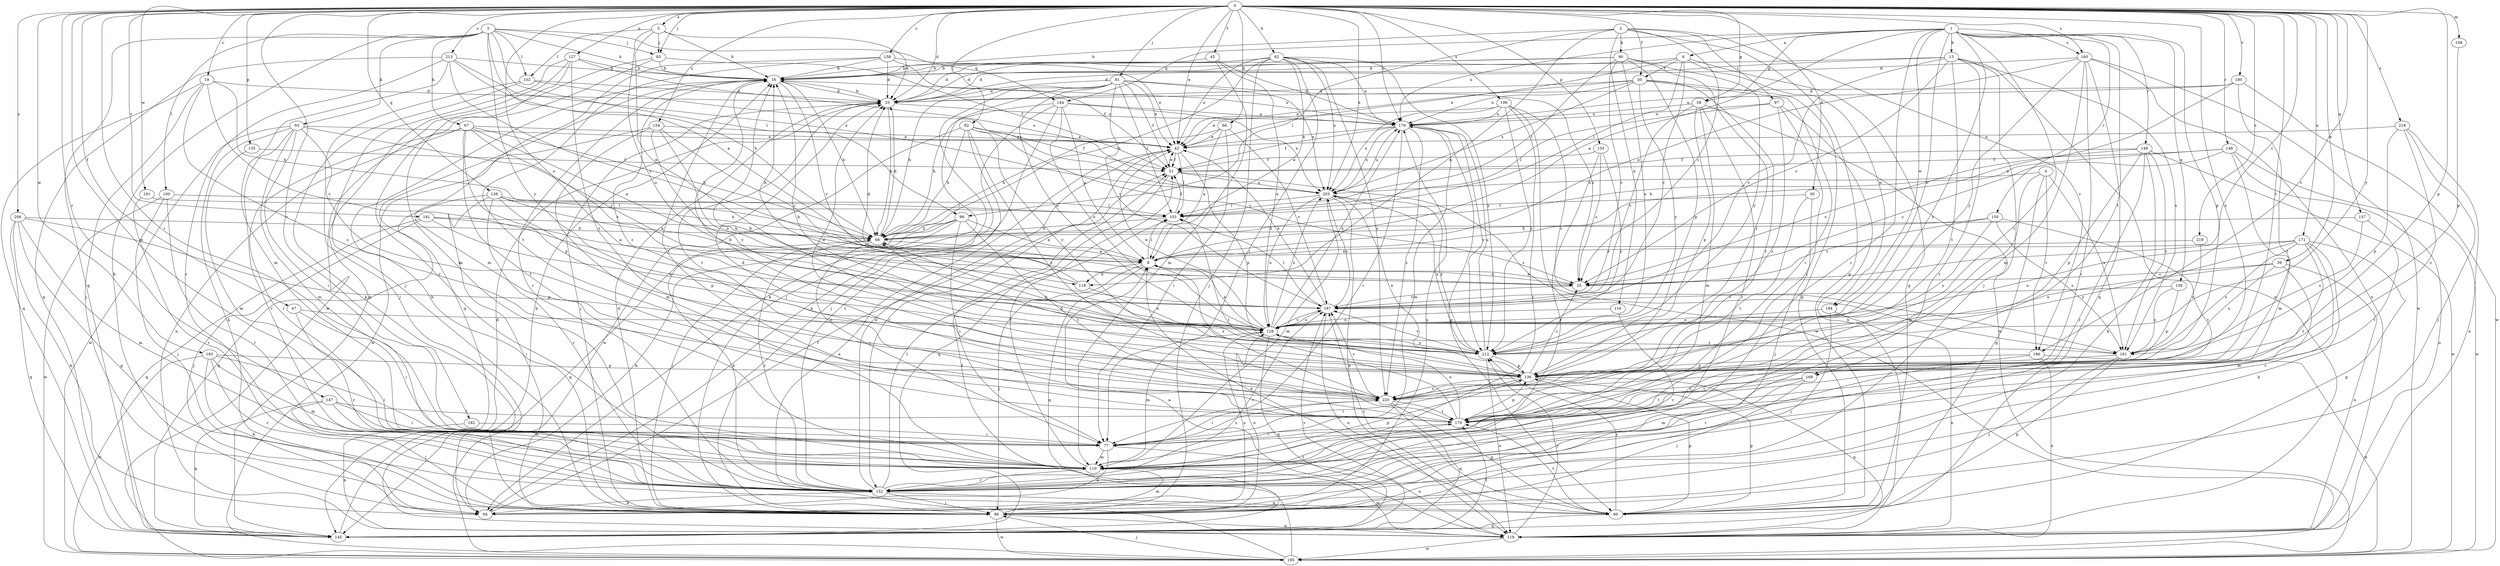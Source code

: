 strict digraph  {
0;
1;
2;
3;
4;
5;
6;
8;
13;
16;
19;
25;
30;
33;
39;
42;
45;
47;
50;
51;
58;
60;
62;
66;
67;
68;
77;
81;
82;
85;
86;
90;
93;
94;
97;
99;
100;
102;
103;
108;
110;
116;
118;
119;
127;
128;
133;
135;
136;
137;
138;
139;
144;
145;
147;
148;
149;
150;
152;
154;
158;
160;
161;
169;
170;
171;
179;
180;
181;
182;
186;
187;
191;
193;
194;
195;
196;
203;
206;
212;
213;
218;
219;
220;
0 -> 5  [label=a];
0 -> 19  [label=c];
0 -> 25  [label=c];
0 -> 30  [label=d];
0 -> 33  [label=d];
0 -> 39  [label=e];
0 -> 42  [label=e];
0 -> 45  [label=f];
0 -> 47  [label=f];
0 -> 50  [label=f];
0 -> 58  [label=g];
0 -> 62  [label=h];
0 -> 66  [label=h];
0 -> 77  [label=i];
0 -> 81  [label=j];
0 -> 82  [label=j];
0 -> 85  [label=j];
0 -> 108  [label=m];
0 -> 110  [label=m];
0 -> 127  [label=o];
0 -> 128  [label=o];
0 -> 133  [label=p];
0 -> 135  [label=p];
0 -> 136  [label=p];
0 -> 137  [label=q];
0 -> 138  [label=q];
0 -> 147  [label=r];
0 -> 148  [label=r];
0 -> 154  [label=s];
0 -> 158  [label=s];
0 -> 160  [label=s];
0 -> 169  [label=t];
0 -> 171  [label=u];
0 -> 179  [label=u];
0 -> 180  [label=v];
0 -> 181  [label=v];
0 -> 182  [label=v];
0 -> 186  [label=v];
0 -> 191  [label=w];
0 -> 193  [label=w];
0 -> 196  [label=x];
0 -> 203  [label=x];
0 -> 206  [label=y];
0 -> 212  [label=y];
0 -> 213  [label=z];
0 -> 218  [label=z];
0 -> 219  [label=z];
0 -> 220  [label=z];
1 -> 6  [label=a];
1 -> 8  [label=a];
1 -> 13  [label=b];
1 -> 58  [label=g];
1 -> 128  [label=o];
1 -> 136  [label=p];
1 -> 139  [label=q];
1 -> 144  [label=q];
1 -> 149  [label=r];
1 -> 150  [label=r];
1 -> 152  [label=r];
1 -> 160  [label=s];
1 -> 169  [label=t];
1 -> 170  [label=t];
1 -> 179  [label=u];
1 -> 194  [label=w];
1 -> 220  [label=z];
2 -> 16  [label=b];
2 -> 25  [label=c];
2 -> 60  [label=g];
2 -> 90  [label=k];
2 -> 97  [label=l];
2 -> 99  [label=l];
2 -> 116  [label=n];
2 -> 118  [label=n];
2 -> 186  [label=v];
3 -> 8  [label=a];
3 -> 16  [label=b];
3 -> 67  [label=h];
3 -> 85  [label=j];
3 -> 93  [label=k];
3 -> 94  [label=k];
3 -> 99  [label=l];
3 -> 100  [label=l];
3 -> 102  [label=l];
3 -> 144  [label=q];
3 -> 145  [label=q];
3 -> 212  [label=y];
4 -> 60  [label=g];
4 -> 110  [label=m];
4 -> 161  [label=s];
4 -> 186  [label=v];
4 -> 203  [label=x];
5 -> 16  [label=b];
5 -> 33  [label=d];
5 -> 85  [label=j];
5 -> 102  [label=l];
5 -> 118  [label=n];
5 -> 128  [label=o];
6 -> 33  [label=d];
6 -> 42  [label=e];
6 -> 50  [label=f];
6 -> 60  [label=g];
6 -> 103  [label=l];
6 -> 187  [label=v];
6 -> 194  [label=w];
8 -> 25  [label=c];
8 -> 86  [label=j];
8 -> 103  [label=l];
8 -> 118  [label=n];
8 -> 145  [label=q];
8 -> 220  [label=z];
13 -> 16  [label=b];
13 -> 25  [label=c];
13 -> 33  [label=d];
13 -> 86  [label=j];
13 -> 119  [label=n];
13 -> 152  [label=r];
13 -> 161  [label=s];
13 -> 170  [label=t];
13 -> 187  [label=v];
16 -> 33  [label=d];
16 -> 68  [label=h];
16 -> 145  [label=q];
16 -> 152  [label=r];
16 -> 170  [label=t];
16 -> 179  [label=u];
16 -> 187  [label=v];
16 -> 220  [label=z];
19 -> 33  [label=d];
19 -> 68  [label=h];
19 -> 86  [label=j];
19 -> 145  [label=q];
19 -> 187  [label=v];
19 -> 220  [label=z];
25 -> 8  [label=a];
25 -> 187  [label=v];
30 -> 86  [label=j];
30 -> 103  [label=l];
30 -> 170  [label=t];
33 -> 16  [label=b];
33 -> 68  [label=h];
33 -> 86  [label=j];
33 -> 170  [label=t];
33 -> 179  [label=u];
39 -> 25  [label=c];
39 -> 110  [label=m];
39 -> 119  [label=n];
39 -> 128  [label=o];
39 -> 161  [label=s];
42 -> 51  [label=f];
42 -> 103  [label=l];
42 -> 136  [label=p];
42 -> 152  [label=r];
45 -> 16  [label=b];
45 -> 110  [label=m];
45 -> 128  [label=o];
45 -> 179  [label=u];
47 -> 77  [label=i];
47 -> 128  [label=o];
47 -> 152  [label=r];
50 -> 33  [label=d];
50 -> 42  [label=e];
50 -> 60  [label=g];
50 -> 77  [label=i];
50 -> 170  [label=t];
50 -> 179  [label=u];
50 -> 203  [label=x];
50 -> 212  [label=y];
51 -> 42  [label=e];
51 -> 145  [label=q];
51 -> 161  [label=s];
51 -> 203  [label=x];
58 -> 110  [label=m];
58 -> 136  [label=p];
58 -> 152  [label=r];
58 -> 179  [label=u];
58 -> 187  [label=v];
58 -> 195  [label=w];
60 -> 8  [label=a];
60 -> 136  [label=p];
60 -> 145  [label=q];
60 -> 170  [label=t];
60 -> 187  [label=v];
60 -> 212  [label=y];
62 -> 8  [label=a];
62 -> 16  [label=b];
62 -> 33  [label=d];
62 -> 42  [label=e];
62 -> 68  [label=h];
62 -> 77  [label=i];
62 -> 86  [label=j];
62 -> 179  [label=u];
62 -> 203  [label=x];
62 -> 212  [label=y];
62 -> 220  [label=z];
66 -> 8  [label=a];
66 -> 42  [label=e];
66 -> 68  [label=h];
66 -> 77  [label=i];
66 -> 187  [label=v];
67 -> 8  [label=a];
67 -> 42  [label=e];
67 -> 68  [label=h];
67 -> 119  [label=n];
67 -> 136  [label=p];
67 -> 152  [label=r];
67 -> 170  [label=t];
67 -> 187  [label=v];
68 -> 8  [label=a];
68 -> 33  [label=d];
68 -> 77  [label=i];
68 -> 152  [label=r];
77 -> 94  [label=k];
77 -> 110  [label=m];
77 -> 119  [label=n];
77 -> 220  [label=z];
81 -> 25  [label=c];
81 -> 33  [label=d];
81 -> 42  [label=e];
81 -> 51  [label=f];
81 -> 68  [label=h];
81 -> 86  [label=j];
81 -> 94  [label=k];
81 -> 103  [label=l];
81 -> 128  [label=o];
81 -> 187  [label=v];
81 -> 203  [label=x];
82 -> 25  [label=c];
82 -> 42  [label=e];
82 -> 51  [label=f];
82 -> 68  [label=h];
82 -> 152  [label=r];
82 -> 195  [label=w];
82 -> 212  [label=y];
82 -> 220  [label=z];
85 -> 16  [label=b];
85 -> 51  [label=f];
85 -> 152  [label=r];
85 -> 195  [label=w];
86 -> 16  [label=b];
86 -> 33  [label=d];
86 -> 110  [label=m];
86 -> 119  [label=n];
86 -> 128  [label=o];
86 -> 179  [label=u];
86 -> 195  [label=w];
90 -> 16  [label=b];
90 -> 33  [label=d];
90 -> 103  [label=l];
90 -> 128  [label=o];
90 -> 136  [label=p];
90 -> 187  [label=v];
90 -> 212  [label=y];
90 -> 220  [label=z];
93 -> 25  [label=c];
93 -> 42  [label=e];
93 -> 77  [label=i];
93 -> 94  [label=k];
93 -> 110  [label=m];
93 -> 152  [label=r];
93 -> 195  [label=w];
93 -> 220  [label=z];
94 -> 51  [label=f];
94 -> 128  [label=o];
97 -> 77  [label=i];
97 -> 103  [label=l];
97 -> 119  [label=n];
97 -> 179  [label=u];
97 -> 220  [label=z];
99 -> 8  [label=a];
99 -> 68  [label=h];
99 -> 77  [label=i];
99 -> 86  [label=j];
99 -> 94  [label=k];
99 -> 145  [label=q];
99 -> 170  [label=t];
100 -> 86  [label=j];
100 -> 103  [label=l];
100 -> 152  [label=r];
100 -> 195  [label=w];
102 -> 33  [label=d];
102 -> 86  [label=j];
102 -> 94  [label=k];
102 -> 203  [label=x];
103 -> 51  [label=f];
103 -> 68  [label=h];
108 -> 136  [label=p];
110 -> 51  [label=f];
110 -> 136  [label=p];
110 -> 152  [label=r];
116 -> 128  [label=o];
116 -> 152  [label=r];
118 -> 16  [label=b];
118 -> 33  [label=d];
118 -> 128  [label=o];
119 -> 8  [label=a];
119 -> 16  [label=b];
119 -> 110  [label=m];
119 -> 195  [label=w];
119 -> 212  [label=y];
127 -> 16  [label=b];
127 -> 86  [label=j];
127 -> 110  [label=m];
127 -> 145  [label=q];
127 -> 203  [label=x];
127 -> 220  [label=z];
128 -> 8  [label=a];
128 -> 42  [label=e];
128 -> 110  [label=m];
128 -> 145  [label=q];
128 -> 161  [label=s];
128 -> 179  [label=u];
128 -> 187  [label=v];
128 -> 203  [label=x];
128 -> 212  [label=y];
133 -> 25  [label=c];
133 -> 51  [label=f];
133 -> 152  [label=r];
133 -> 212  [label=y];
135 -> 51  [label=f];
135 -> 110  [label=m];
136 -> 16  [label=b];
136 -> 25  [label=c];
136 -> 33  [label=d];
136 -> 60  [label=g];
136 -> 68  [label=h];
136 -> 77  [label=i];
136 -> 119  [label=n];
136 -> 203  [label=x];
136 -> 220  [label=z];
137 -> 68  [label=h];
137 -> 161  [label=s];
137 -> 170  [label=t];
138 -> 8  [label=a];
138 -> 68  [label=h];
138 -> 86  [label=j];
138 -> 103  [label=l];
138 -> 136  [label=p];
138 -> 145  [label=q];
138 -> 152  [label=r];
139 -> 136  [label=p];
139 -> 161  [label=s];
139 -> 187  [label=v];
144 -> 8  [label=a];
144 -> 68  [label=h];
144 -> 86  [label=j];
144 -> 94  [label=k];
144 -> 128  [label=o];
144 -> 179  [label=u];
144 -> 203  [label=x];
145 -> 33  [label=d];
145 -> 170  [label=t];
145 -> 187  [label=v];
147 -> 77  [label=i];
147 -> 86  [label=j];
147 -> 110  [label=m];
147 -> 145  [label=q];
147 -> 170  [label=t];
148 -> 25  [label=c];
148 -> 51  [label=f];
148 -> 68  [label=h];
148 -> 110  [label=m];
148 -> 119  [label=n];
148 -> 195  [label=w];
149 -> 25  [label=c];
149 -> 51  [label=f];
149 -> 94  [label=k];
149 -> 136  [label=p];
149 -> 152  [label=r];
149 -> 161  [label=s];
149 -> 195  [label=w];
150 -> 25  [label=c];
150 -> 68  [label=h];
150 -> 161  [label=s];
150 -> 170  [label=t];
150 -> 212  [label=y];
152 -> 42  [label=e];
152 -> 60  [label=g];
152 -> 68  [label=h];
152 -> 86  [label=j];
152 -> 94  [label=k];
152 -> 103  [label=l];
152 -> 170  [label=t];
152 -> 187  [label=v];
154 -> 25  [label=c];
154 -> 42  [label=e];
154 -> 110  [label=m];
154 -> 128  [label=o];
154 -> 195  [label=w];
154 -> 212  [label=y];
158 -> 16  [label=b];
158 -> 33  [label=d];
158 -> 42  [label=e];
158 -> 51  [label=f];
158 -> 110  [label=m];
158 -> 170  [label=t];
160 -> 8  [label=a];
160 -> 16  [label=b];
160 -> 110  [label=m];
160 -> 119  [label=n];
160 -> 145  [label=q];
160 -> 152  [label=r];
160 -> 195  [label=w];
160 -> 212  [label=y];
161 -> 60  [label=g];
161 -> 86  [label=j];
161 -> 170  [label=t];
169 -> 86  [label=j];
169 -> 110  [label=m];
169 -> 170  [label=t];
169 -> 220  [label=z];
170 -> 33  [label=d];
170 -> 77  [label=i];
170 -> 103  [label=l];
170 -> 128  [label=o];
170 -> 136  [label=p];
171 -> 8  [label=a];
171 -> 60  [label=g];
171 -> 94  [label=k];
171 -> 128  [label=o];
171 -> 152  [label=r];
171 -> 161  [label=s];
171 -> 170  [label=t];
171 -> 212  [label=y];
179 -> 42  [label=e];
179 -> 51  [label=f];
179 -> 60  [label=g];
179 -> 77  [label=i];
179 -> 110  [label=m];
179 -> 203  [label=x];
179 -> 212  [label=y];
179 -> 220  [label=z];
180 -> 8  [label=a];
180 -> 33  [label=d];
180 -> 170  [label=t];
180 -> 179  [label=u];
180 -> 195  [label=w];
181 -> 8  [label=a];
181 -> 68  [label=h];
181 -> 86  [label=j];
181 -> 128  [label=o];
181 -> 145  [label=q];
182 -> 77  [label=i];
182 -> 119  [label=n];
186 -> 119  [label=n];
186 -> 136  [label=p];
186 -> 152  [label=r];
186 -> 195  [label=w];
187 -> 42  [label=e];
187 -> 103  [label=l];
187 -> 119  [label=n];
187 -> 128  [label=o];
187 -> 203  [label=x];
191 -> 103  [label=l];
191 -> 152  [label=r];
193 -> 77  [label=i];
193 -> 94  [label=k];
193 -> 110  [label=m];
193 -> 136  [label=p];
193 -> 152  [label=r];
193 -> 195  [label=w];
194 -> 86  [label=j];
194 -> 119  [label=n];
194 -> 128  [label=o];
195 -> 42  [label=e];
195 -> 51  [label=f];
195 -> 86  [label=j];
196 -> 42  [label=e];
196 -> 152  [label=r];
196 -> 161  [label=s];
196 -> 179  [label=u];
196 -> 195  [label=w];
196 -> 203  [label=x];
196 -> 212  [label=y];
203 -> 103  [label=l];
203 -> 110  [label=m];
203 -> 119  [label=n];
203 -> 128  [label=o];
203 -> 179  [label=u];
203 -> 212  [label=y];
206 -> 60  [label=g];
206 -> 68  [label=h];
206 -> 94  [label=k];
206 -> 110  [label=m];
206 -> 136  [label=p];
206 -> 145  [label=q];
212 -> 16  [label=b];
212 -> 68  [label=h];
212 -> 119  [label=n];
212 -> 136  [label=p];
212 -> 179  [label=u];
212 -> 187  [label=v];
212 -> 203  [label=x];
213 -> 16  [label=b];
213 -> 25  [label=c];
213 -> 68  [label=h];
213 -> 110  [label=m];
213 -> 145  [label=q];
213 -> 152  [label=r];
213 -> 203  [label=x];
218 -> 42  [label=e];
218 -> 86  [label=j];
218 -> 119  [label=n];
218 -> 136  [label=p];
218 -> 220  [label=z];
219 -> 8  [label=a];
219 -> 161  [label=s];
220 -> 16  [label=b];
220 -> 60  [label=g];
220 -> 77  [label=i];
220 -> 145  [label=q];
220 -> 170  [label=t];
220 -> 187  [label=v];
}
